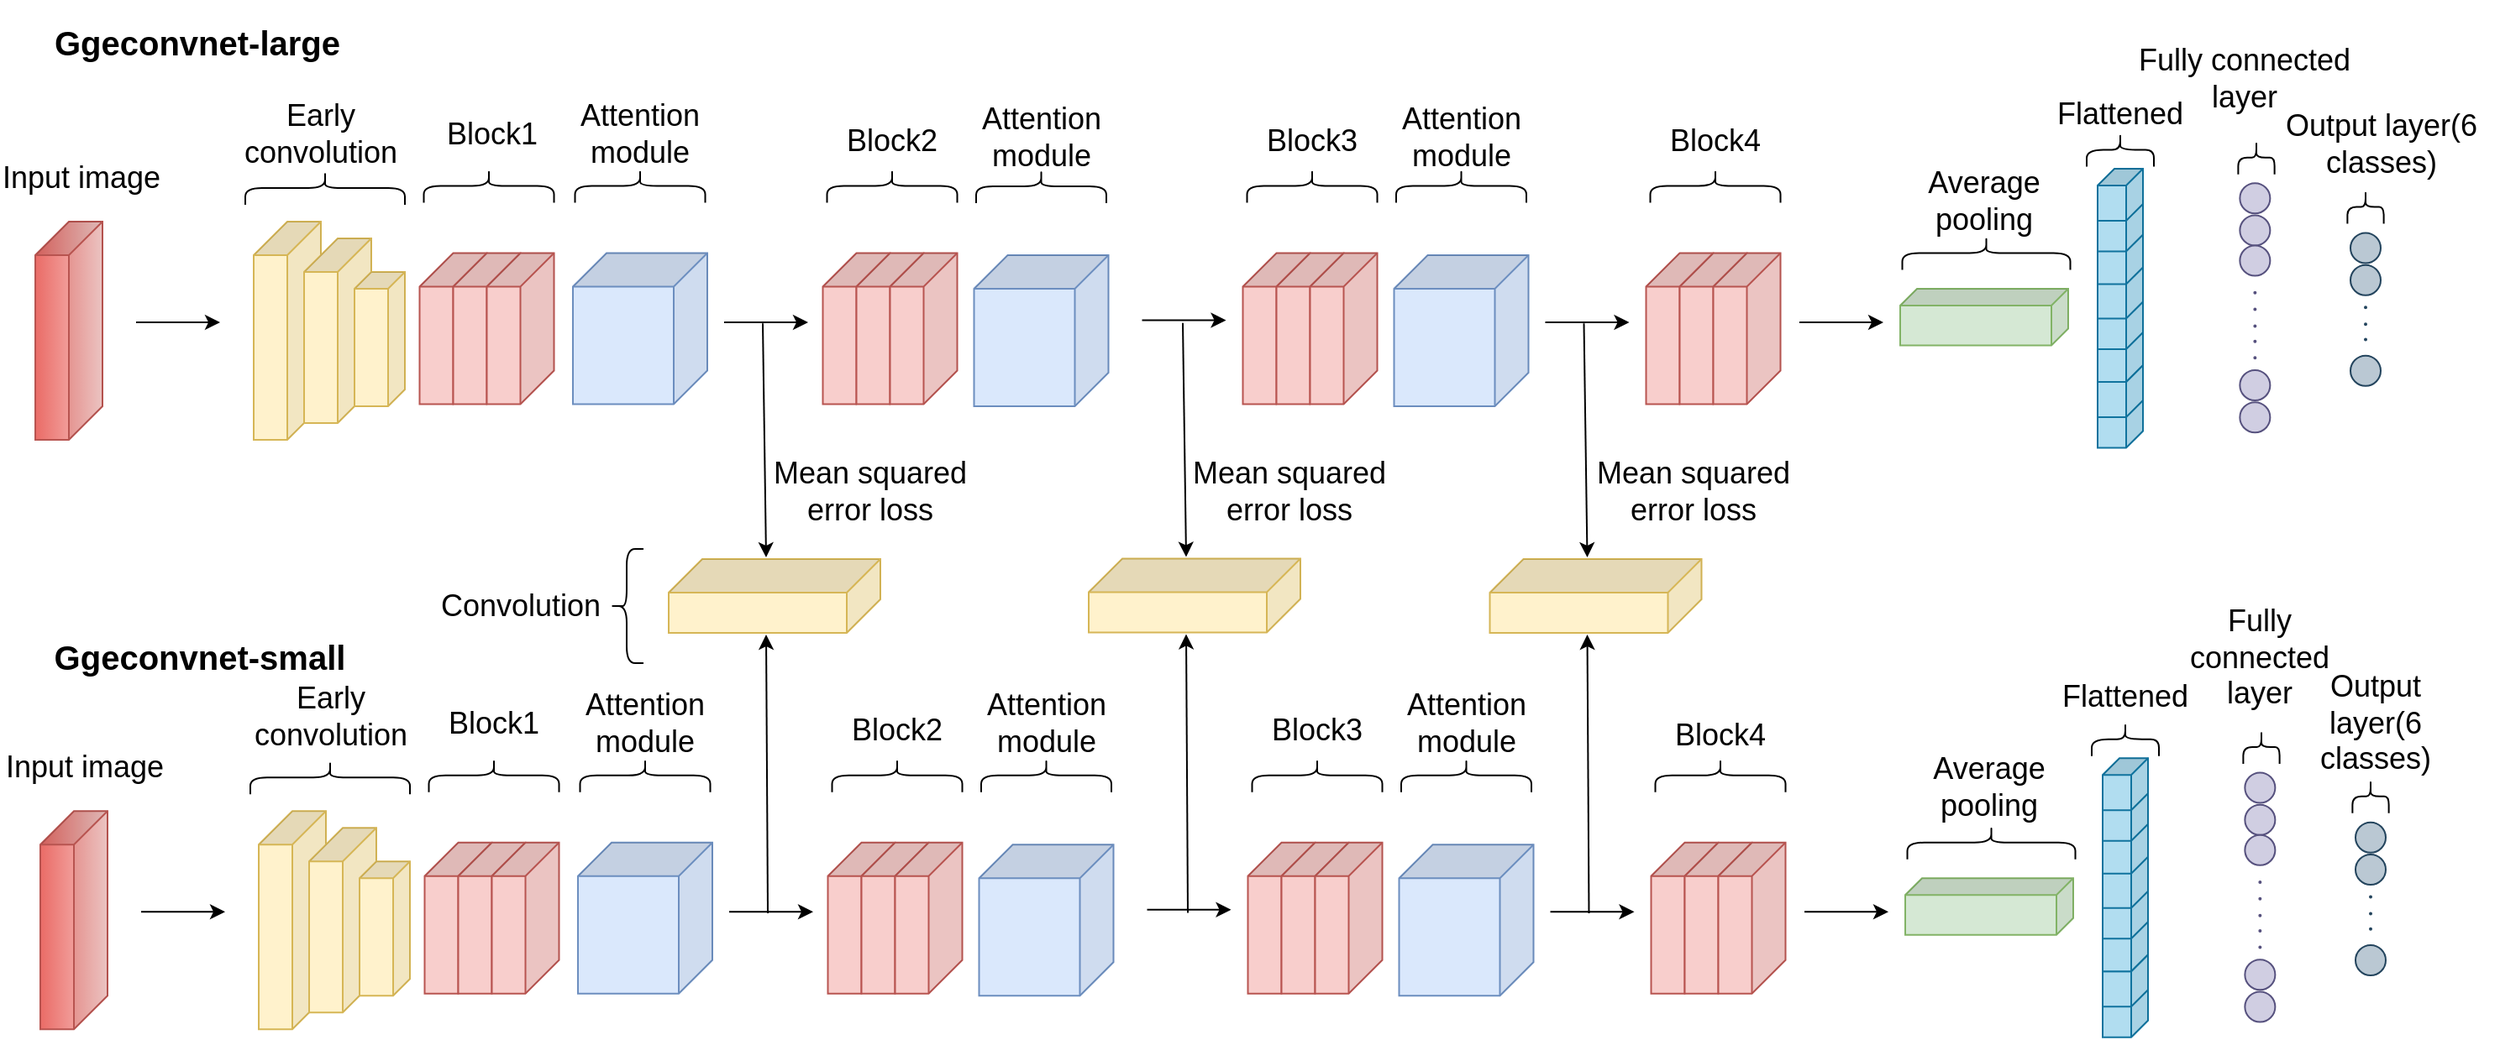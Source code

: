 <mxfile version="24.7.7">
  <diagram name="Page-1" id="6wNPviEtGtvyHpQTMu6z">
    <mxGraphModel dx="1963" dy="1153" grid="0" gridSize="10" guides="1" tooltips="1" connect="1" arrows="1" fold="1" page="1" pageScale="1" pageWidth="5000" pageHeight="5000" math="0" shadow="0">
      <root>
        <mxCell id="0" />
        <mxCell id="1" parent="0" />
        <mxCell id="qzAD7Rs5hsLMfUEjHufi-1" value="" style="shape=cube;whiteSpace=wrap;html=1;boundedLbl=1;backgroundOutline=1;darkOpacity=0.05;darkOpacity2=0.1;direction=south;fillColor=#f8cecc;strokeColor=#b85450;gradientColor=#ea6b66;fontSize=18;" parent="1" vertex="1">
          <mxGeometry x="160" y="410" width="40" height="130" as="geometry" />
        </mxCell>
        <mxCell id="qzAD7Rs5hsLMfUEjHufi-2" value="Input image" style="text;html=1;align=center;verticalAlign=middle;whiteSpace=wrap;rounded=0;fontSize=18;" parent="1" vertex="1">
          <mxGeometry x="139" y="368.5" width="97" height="30" as="geometry" />
        </mxCell>
        <mxCell id="qzAD7Rs5hsLMfUEjHufi-3" value="" style="endArrow=classic;html=1;rounded=0;fontSize=18;" parent="1" edge="1">
          <mxGeometry width="50" height="50" relative="1" as="geometry">
            <mxPoint x="220" y="470" as="sourcePoint" />
            <mxPoint x="270" y="470" as="targetPoint" />
          </mxGeometry>
        </mxCell>
        <mxCell id="qzAD7Rs5hsLMfUEjHufi-4" value="" style="shape=cube;whiteSpace=wrap;html=1;boundedLbl=1;backgroundOutline=1;darkOpacity=0.05;darkOpacity2=0.1;direction=south;size=20;fillColor=#fff2cc;strokeColor=#d6b656;fontSize=18;" parent="1" vertex="1">
          <mxGeometry x="290" y="410" width="40" height="130" as="geometry" />
        </mxCell>
        <mxCell id="qzAD7Rs5hsLMfUEjHufi-5" value="" style="shape=cube;whiteSpace=wrap;html=1;boundedLbl=1;backgroundOutline=1;darkOpacity=0.05;darkOpacity2=0.1;direction=south;fillColor=#fff2cc;strokeColor=#d6b656;fontSize=18;" parent="1" vertex="1">
          <mxGeometry x="320" y="420" width="40" height="110" as="geometry" />
        </mxCell>
        <mxCell id="qzAD7Rs5hsLMfUEjHufi-6" value="" style="shape=cube;whiteSpace=wrap;html=1;boundedLbl=1;backgroundOutline=1;darkOpacity=0.05;darkOpacity2=0.1;direction=south;size=10;fillColor=#fff2cc;strokeColor=#d6b656;fontSize=18;" parent="1" vertex="1">
          <mxGeometry x="350" y="440" width="30" height="80" as="geometry" />
        </mxCell>
        <mxCell id="qzAD7Rs5hsLMfUEjHufi-7" value="" style="shape=curlyBracket;whiteSpace=wrap;html=1;rounded=1;flipH=1;labelPosition=right;verticalLabelPosition=middle;align=left;verticalAlign=middle;rotation=-90;fontSize=18;" parent="1" vertex="1">
          <mxGeometry x="322.5" y="342.5" width="20" height="95" as="geometry" />
        </mxCell>
        <mxCell id="qzAD7Rs5hsLMfUEjHufi-8" value="Early convolution" style="text;html=1;align=center;verticalAlign=middle;whiteSpace=wrap;rounded=0;fontSize=18;" parent="1" vertex="1">
          <mxGeometry x="280" y="342.5" width="100" height="30" as="geometry" />
        </mxCell>
        <mxCell id="7HWSwMcLxFaWkFFoOp-o-2" value="" style="shape=cube;whiteSpace=wrap;html=1;boundedLbl=1;backgroundOutline=1;darkOpacity=0.05;darkOpacity2=0.1;direction=south;fillColor=#f8cecc;strokeColor=#b85450;fontSize=18;" vertex="1" parent="1">
          <mxGeometry x="388.75" y="428.75" width="40" height="90" as="geometry" />
        </mxCell>
        <mxCell id="7HWSwMcLxFaWkFFoOp-o-4" value="" style="shape=cube;whiteSpace=wrap;html=1;boundedLbl=1;backgroundOutline=1;darkOpacity=0.05;darkOpacity2=0.1;direction=south;fillColor=#f8cecc;strokeColor=#b85450;fontSize=18;" vertex="1" parent="1">
          <mxGeometry x="408.75" y="428.75" width="40" height="90" as="geometry" />
        </mxCell>
        <mxCell id="7HWSwMcLxFaWkFFoOp-o-5" value="" style="shape=cube;whiteSpace=wrap;html=1;boundedLbl=1;backgroundOutline=1;darkOpacity=0.05;darkOpacity2=0.1;direction=south;fillColor=#f8cecc;strokeColor=#b85450;fontSize=18;" vertex="1" parent="1">
          <mxGeometry x="428.75" y="428.75" width="40" height="90" as="geometry" />
        </mxCell>
        <mxCell id="7HWSwMcLxFaWkFFoOp-o-7" value="" style="shape=curlyBracket;whiteSpace=wrap;html=1;rounded=1;flipH=1;labelPosition=right;verticalLabelPosition=middle;align=left;verticalAlign=middle;rotation=-90;fontSize=18;" vertex="1" parent="1">
          <mxGeometry x="420" y="350" width="20" height="77.5" as="geometry" />
        </mxCell>
        <mxCell id="7HWSwMcLxFaWkFFoOp-o-8" value="Block1" style="text;html=1;align=center;verticalAlign=middle;whiteSpace=wrap;rounded=0;fontSize=18;" vertex="1" parent="1">
          <mxGeometry x="381.75" y="342.5" width="100" height="30" as="geometry" />
        </mxCell>
        <mxCell id="7HWSwMcLxFaWkFFoOp-o-9" value="" style="shape=cube;whiteSpace=wrap;html=1;boundedLbl=1;backgroundOutline=1;darkOpacity=0.05;darkOpacity2=0.1;direction=south;fillColor=#dae8fc;strokeColor=#6c8ebf;fontSize=18;" vertex="1" parent="1">
          <mxGeometry x="480" y="428.75" width="80" height="90" as="geometry" />
        </mxCell>
        <mxCell id="7HWSwMcLxFaWkFFoOp-o-10" value="" style="shape=curlyBracket;whiteSpace=wrap;html=1;rounded=1;flipH=1;labelPosition=right;verticalLabelPosition=middle;align=left;verticalAlign=middle;rotation=-90;fontSize=18;" vertex="1" parent="1">
          <mxGeometry x="510" y="350" width="20" height="77.5" as="geometry" />
        </mxCell>
        <mxCell id="7HWSwMcLxFaWkFFoOp-o-11" value="Attention module" style="text;html=1;align=center;verticalAlign=middle;whiteSpace=wrap;rounded=0;fontSize=18;" vertex="1" parent="1">
          <mxGeometry x="470" y="342.5" width="100" height="30" as="geometry" />
        </mxCell>
        <mxCell id="7HWSwMcLxFaWkFFoOp-o-12" value="" style="endArrow=classic;html=1;rounded=0;fontSize=18;" edge="1" parent="1">
          <mxGeometry width="50" height="50" relative="1" as="geometry">
            <mxPoint x="570" y="470" as="sourcePoint" />
            <mxPoint x="620" y="470" as="targetPoint" />
          </mxGeometry>
        </mxCell>
        <mxCell id="7HWSwMcLxFaWkFFoOp-o-13" value="" style="shape=cube;whiteSpace=wrap;html=1;boundedLbl=1;backgroundOutline=1;darkOpacity=0.05;darkOpacity2=0.1;direction=south;fillColor=#f8cecc;strokeColor=#b85450;fontSize=18;" vertex="1" parent="1">
          <mxGeometry x="628.75" y="428.75" width="40" height="90" as="geometry" />
        </mxCell>
        <mxCell id="7HWSwMcLxFaWkFFoOp-o-14" value="" style="shape=cube;whiteSpace=wrap;html=1;boundedLbl=1;backgroundOutline=1;darkOpacity=0.05;darkOpacity2=0.1;direction=south;fillColor=#f8cecc;strokeColor=#b85450;fontSize=18;" vertex="1" parent="1">
          <mxGeometry x="648.75" y="428.75" width="40" height="90" as="geometry" />
        </mxCell>
        <mxCell id="7HWSwMcLxFaWkFFoOp-o-15" value="" style="shape=cube;whiteSpace=wrap;html=1;boundedLbl=1;backgroundOutline=1;darkOpacity=0.05;darkOpacity2=0.1;direction=south;fillColor=#f8cecc;strokeColor=#b85450;fontSize=18;" vertex="1" parent="1">
          <mxGeometry x="668.75" y="428.75" width="40" height="90" as="geometry" />
        </mxCell>
        <mxCell id="7HWSwMcLxFaWkFFoOp-o-16" value="" style="shape=curlyBracket;whiteSpace=wrap;html=1;rounded=1;flipH=1;labelPosition=right;verticalLabelPosition=middle;align=left;verticalAlign=middle;rotation=-90;fontSize=18;" vertex="1" parent="1">
          <mxGeometry x="660" y="350" width="20" height="77.5" as="geometry" />
        </mxCell>
        <mxCell id="7HWSwMcLxFaWkFFoOp-o-17" value="Block2" style="text;html=1;align=center;verticalAlign=middle;whiteSpace=wrap;rounded=0;fontSize=18;" vertex="1" parent="1">
          <mxGeometry x="620" y="347.25" width="100" height="30" as="geometry" />
        </mxCell>
        <mxCell id="7HWSwMcLxFaWkFFoOp-o-18" value="" style="shape=cube;whiteSpace=wrap;html=1;boundedLbl=1;backgroundOutline=1;darkOpacity=0.05;darkOpacity2=0.1;direction=south;fillColor=#dae8fc;strokeColor=#6c8ebf;fontSize=18;" vertex="1" parent="1">
          <mxGeometry x="718.75" y="430" width="80" height="90" as="geometry" />
        </mxCell>
        <mxCell id="7HWSwMcLxFaWkFFoOp-o-19" value="" style="shape=curlyBracket;whiteSpace=wrap;html=1;rounded=1;flipH=1;labelPosition=right;verticalLabelPosition=middle;align=left;verticalAlign=middle;rotation=-90;fontSize=18;" vertex="1" parent="1">
          <mxGeometry x="748.75" y="350.25" width="20" height="77.5" as="geometry" />
        </mxCell>
        <mxCell id="7HWSwMcLxFaWkFFoOp-o-20" value="Attention module" style="text;html=1;align=center;verticalAlign=middle;whiteSpace=wrap;rounded=0;fontSize=18;" vertex="1" parent="1">
          <mxGeometry x="708.75" y="345" width="100" height="30" as="geometry" />
        </mxCell>
        <mxCell id="7HWSwMcLxFaWkFFoOp-o-21" value="" style="endArrow=classic;html=1;rounded=0;fontSize=18;" edge="1" parent="1">
          <mxGeometry width="50" height="50" relative="1" as="geometry">
            <mxPoint x="818.75" y="468.75" as="sourcePoint" />
            <mxPoint x="868.75" y="468.75" as="targetPoint" />
          </mxGeometry>
        </mxCell>
        <mxCell id="7HWSwMcLxFaWkFFoOp-o-22" value="" style="shape=cube;whiteSpace=wrap;html=1;boundedLbl=1;backgroundOutline=1;darkOpacity=0.05;darkOpacity2=0.1;direction=south;fillColor=#f8cecc;strokeColor=#b85450;fontSize=18;" vertex="1" parent="1">
          <mxGeometry x="878.75" y="428.75" width="40" height="90" as="geometry" />
        </mxCell>
        <mxCell id="7HWSwMcLxFaWkFFoOp-o-23" value="" style="shape=cube;whiteSpace=wrap;html=1;boundedLbl=1;backgroundOutline=1;darkOpacity=0.05;darkOpacity2=0.1;direction=south;fillColor=#f8cecc;strokeColor=#b85450;fontSize=18;" vertex="1" parent="1">
          <mxGeometry x="898.75" y="428.75" width="40" height="90" as="geometry" />
        </mxCell>
        <mxCell id="7HWSwMcLxFaWkFFoOp-o-24" value="" style="shape=cube;whiteSpace=wrap;html=1;boundedLbl=1;backgroundOutline=1;darkOpacity=0.05;darkOpacity2=0.1;direction=south;fillColor=#f8cecc;strokeColor=#b85450;fontSize=18;" vertex="1" parent="1">
          <mxGeometry x="918.75" y="428.75" width="40" height="90" as="geometry" />
        </mxCell>
        <mxCell id="7HWSwMcLxFaWkFFoOp-o-25" value="" style="shape=curlyBracket;whiteSpace=wrap;html=1;rounded=1;flipH=1;labelPosition=right;verticalLabelPosition=middle;align=left;verticalAlign=middle;rotation=-90;fontSize=18;" vertex="1" parent="1">
          <mxGeometry x="910" y="350" width="20" height="77.5" as="geometry" />
        </mxCell>
        <mxCell id="7HWSwMcLxFaWkFFoOp-o-26" value="Block3" style="text;html=1;align=center;verticalAlign=middle;whiteSpace=wrap;rounded=0;fontSize=18;" vertex="1" parent="1">
          <mxGeometry x="870" y="347.25" width="100" height="30" as="geometry" />
        </mxCell>
        <mxCell id="7HWSwMcLxFaWkFFoOp-o-27" value="" style="shape=cube;whiteSpace=wrap;html=1;boundedLbl=1;backgroundOutline=1;darkOpacity=0.05;darkOpacity2=0.1;direction=south;fillColor=#dae8fc;strokeColor=#6c8ebf;fontSize=18;" vertex="1" parent="1">
          <mxGeometry x="968.75" y="430" width="80" height="90" as="geometry" />
        </mxCell>
        <mxCell id="7HWSwMcLxFaWkFFoOp-o-28" value="" style="shape=curlyBracket;whiteSpace=wrap;html=1;rounded=1;flipH=1;labelPosition=right;verticalLabelPosition=middle;align=left;verticalAlign=middle;rotation=-90;fontSize=18;" vertex="1" parent="1">
          <mxGeometry x="998.75" y="350" width="20" height="77.5" as="geometry" />
        </mxCell>
        <mxCell id="7HWSwMcLxFaWkFFoOp-o-29" value="Attention module" style="text;html=1;align=center;verticalAlign=middle;whiteSpace=wrap;rounded=0;fontSize=18;" vertex="1" parent="1">
          <mxGeometry x="958.75" y="345" width="100" height="30" as="geometry" />
        </mxCell>
        <mxCell id="7HWSwMcLxFaWkFFoOp-o-30" value="" style="endArrow=classic;html=1;rounded=0;fontSize=18;" edge="1" parent="1">
          <mxGeometry width="50" height="50" relative="1" as="geometry">
            <mxPoint x="1058.75" y="470" as="sourcePoint" />
            <mxPoint x="1108.75" y="470" as="targetPoint" />
          </mxGeometry>
        </mxCell>
        <mxCell id="7HWSwMcLxFaWkFFoOp-o-31" value="" style="shape=cube;whiteSpace=wrap;html=1;boundedLbl=1;backgroundOutline=1;darkOpacity=0.05;darkOpacity2=0.1;direction=south;fillColor=#f8cecc;strokeColor=#b85450;fontSize=18;" vertex="1" parent="1">
          <mxGeometry x="1118.75" y="428.75" width="40" height="90" as="geometry" />
        </mxCell>
        <mxCell id="7HWSwMcLxFaWkFFoOp-o-32" value="" style="shape=cube;whiteSpace=wrap;html=1;boundedLbl=1;backgroundOutline=1;darkOpacity=0.05;darkOpacity2=0.1;direction=south;fillColor=#f8cecc;strokeColor=#b85450;fontSize=18;" vertex="1" parent="1">
          <mxGeometry x="1138.75" y="428.75" width="40" height="90" as="geometry" />
        </mxCell>
        <mxCell id="7HWSwMcLxFaWkFFoOp-o-33" value="" style="shape=cube;whiteSpace=wrap;html=1;boundedLbl=1;backgroundOutline=1;darkOpacity=0.05;darkOpacity2=0.1;direction=south;fillColor=#f8cecc;strokeColor=#b85450;fontSize=18;" vertex="1" parent="1">
          <mxGeometry x="1158.75" y="428.75" width="40" height="90" as="geometry" />
        </mxCell>
        <mxCell id="7HWSwMcLxFaWkFFoOp-o-34" value="" style="shape=curlyBracket;whiteSpace=wrap;html=1;rounded=1;flipH=1;labelPosition=right;verticalLabelPosition=middle;align=left;verticalAlign=middle;rotation=-90;fontSize=18;" vertex="1" parent="1">
          <mxGeometry x="1150" y="350" width="20" height="77.5" as="geometry" />
        </mxCell>
        <mxCell id="7HWSwMcLxFaWkFFoOp-o-35" value="Block4" style="text;html=1;align=center;verticalAlign=middle;whiteSpace=wrap;rounded=0;fontSize=18;" vertex="1" parent="1">
          <mxGeometry x="1110" y="347.25" width="100" height="30" as="geometry" />
        </mxCell>
        <mxCell id="7HWSwMcLxFaWkFFoOp-o-36" value="" style="shape=cube;whiteSpace=wrap;html=1;boundedLbl=1;backgroundOutline=1;darkOpacity=0.05;darkOpacity2=0.1;size=10;direction=south;fillColor=#d5e8d4;strokeColor=#82b366;fontSize=18;" vertex="1" parent="1">
          <mxGeometry x="1270" y="450" width="100" height="33.75" as="geometry" />
        </mxCell>
        <mxCell id="7HWSwMcLxFaWkFFoOp-o-37" value="" style="endArrow=classic;html=1;rounded=0;fontSize=18;" edge="1" parent="1">
          <mxGeometry width="50" height="50" relative="1" as="geometry">
            <mxPoint x="1210" y="470" as="sourcePoint" />
            <mxPoint x="1260" y="470" as="targetPoint" />
          </mxGeometry>
        </mxCell>
        <mxCell id="7HWSwMcLxFaWkFFoOp-o-38" value="" style="shape=curlyBracket;whiteSpace=wrap;html=1;rounded=1;flipH=1;labelPosition=right;verticalLabelPosition=middle;align=left;verticalAlign=middle;rotation=-90;fontSize=18;" vertex="1" parent="1">
          <mxGeometry x="1311.25" y="378.75" width="20" height="100" as="geometry" />
        </mxCell>
        <mxCell id="7HWSwMcLxFaWkFFoOp-o-39" value="Average pooling" style="text;html=1;align=center;verticalAlign=middle;whiteSpace=wrap;rounded=0;fontSize=18;" vertex="1" parent="1">
          <mxGeometry x="1270" y="382.68" width="100" height="30" as="geometry" />
        </mxCell>
        <mxCell id="7HWSwMcLxFaWkFFoOp-o-57" value="" style="shape=cube;whiteSpace=wrap;html=1;boundedLbl=1;backgroundOutline=1;darkOpacity=0.05;darkOpacity2=0.1;size=10;direction=south;fillColor=#b1ddf0;strokeColor=#10739e;fontSize=18;" vertex="1" parent="1">
          <mxGeometry x="1387.5" y="515.5" width="27" height="29.25" as="geometry" />
        </mxCell>
        <mxCell id="7HWSwMcLxFaWkFFoOp-o-58" value="" style="shape=cube;whiteSpace=wrap;html=1;boundedLbl=1;backgroundOutline=1;darkOpacity=0.05;darkOpacity2=0.1;size=10;direction=south;fillColor=#b1ddf0;strokeColor=#10739e;fontSize=18;" vertex="1" parent="1">
          <mxGeometry x="1387.5" y="495.5" width="27" height="31" as="geometry" />
        </mxCell>
        <mxCell id="7HWSwMcLxFaWkFFoOp-o-59" value="" style="shape=cube;whiteSpace=wrap;html=1;boundedLbl=1;backgroundOutline=1;darkOpacity=0.05;darkOpacity2=0.1;size=10;direction=south;fillColor=#b1ddf0;strokeColor=#10739e;fontSize=18;" vertex="1" parent="1">
          <mxGeometry x="1387.5" y="474.5" width="27" height="31" as="geometry" />
        </mxCell>
        <mxCell id="7HWSwMcLxFaWkFFoOp-o-60" value="" style="shape=cube;whiteSpace=wrap;html=1;boundedLbl=1;backgroundOutline=1;darkOpacity=0.05;darkOpacity2=0.1;size=10;direction=south;fillColor=#b1ddf0;strokeColor=#10739e;fontSize=18;" vertex="1" parent="1">
          <mxGeometry x="1387.5" y="456.75" width="27" height="29.25" as="geometry" />
        </mxCell>
        <mxCell id="7HWSwMcLxFaWkFFoOp-o-61" value="" style="shape=cube;whiteSpace=wrap;html=1;boundedLbl=1;backgroundOutline=1;darkOpacity=0.05;darkOpacity2=0.1;size=10;direction=south;fillColor=#b1ddf0;strokeColor=#10739e;fontSize=18;" vertex="1" parent="1">
          <mxGeometry x="1387.5" y="436.75" width="27" height="31" as="geometry" />
        </mxCell>
        <mxCell id="7HWSwMcLxFaWkFFoOp-o-62" value="" style="shape=cube;whiteSpace=wrap;html=1;boundedLbl=1;backgroundOutline=1;darkOpacity=0.05;darkOpacity2=0.1;size=10;direction=south;fillColor=#b1ddf0;strokeColor=#10739e;fontSize=18;" vertex="1" parent="1">
          <mxGeometry x="1387.5" y="416.25" width="27" height="31" as="geometry" />
        </mxCell>
        <mxCell id="7HWSwMcLxFaWkFFoOp-o-63" value="" style="shape=cube;whiteSpace=wrap;html=1;boundedLbl=1;backgroundOutline=1;darkOpacity=0.05;darkOpacity2=0.1;size=10;direction=south;fillColor=#b1ddf0;strokeColor=#10739e;fontSize=18;" vertex="1" parent="1">
          <mxGeometry x="1387.5" y="398.5" width="27" height="29.25" as="geometry" />
        </mxCell>
        <mxCell id="7HWSwMcLxFaWkFFoOp-o-64" value="" style="shape=cube;whiteSpace=wrap;html=1;boundedLbl=1;backgroundOutline=1;darkOpacity=0.05;darkOpacity2=0.1;size=10;direction=south;fillColor=#b1ddf0;strokeColor=#10739e;fontSize=18;" vertex="1" parent="1">
          <mxGeometry x="1387.5" y="378.5" width="27" height="31" as="geometry" />
        </mxCell>
        <mxCell id="7HWSwMcLxFaWkFFoOp-o-65" value="" style="shape=curlyBracket;whiteSpace=wrap;html=1;rounded=1;flipH=1;labelPosition=right;verticalLabelPosition=middle;align=left;verticalAlign=middle;rotation=-90;fontSize=18;" vertex="1" parent="1">
          <mxGeometry x="1391" y="347.25" width="20" height="40" as="geometry" />
        </mxCell>
        <mxCell id="7HWSwMcLxFaWkFFoOp-o-66" value="Flattened" style="text;html=1;align=center;verticalAlign=middle;whiteSpace=wrap;rounded=0;fontSize=18;" vertex="1" parent="1">
          <mxGeometry x="1351" y="331" width="100" height="30" as="geometry" />
        </mxCell>
        <mxCell id="7HWSwMcLxFaWkFFoOp-o-67" value="" style="ellipse;whiteSpace=wrap;html=1;aspect=fixed;fillColor=#d0cee2;strokeColor=#56517e;fontSize=18;" vertex="1" parent="1">
          <mxGeometry x="1472.18" y="387.12" width="18" height="18" as="geometry" />
        </mxCell>
        <mxCell id="7HWSwMcLxFaWkFFoOp-o-68" value="" style="ellipse;whiteSpace=wrap;html=1;aspect=fixed;fillColor=#d0cee2;strokeColor=#56517e;fontSize=18;" vertex="1" parent="1">
          <mxGeometry x="1472.18" y="406.25" width="18" height="18" as="geometry" />
        </mxCell>
        <mxCell id="7HWSwMcLxFaWkFFoOp-o-69" value="" style="ellipse;whiteSpace=wrap;html=1;aspect=fixed;fillColor=#d0cee2;strokeColor=#56517e;fontSize=18;" vertex="1" parent="1">
          <mxGeometry x="1472.18" y="424.25" width="18" height="18" as="geometry" />
        </mxCell>
        <mxCell id="7HWSwMcLxFaWkFFoOp-o-73" value="" style="ellipse;whiteSpace=wrap;html=1;aspect=fixed;fillColor=#d0cee2;strokeColor=#56517e;fontSize=18;" vertex="1" parent="1">
          <mxGeometry x="1472.18" y="498.51" width="18" height="18" as="geometry" />
        </mxCell>
        <mxCell id="7HWSwMcLxFaWkFFoOp-o-74" value="" style="ellipse;whiteSpace=wrap;html=1;aspect=fixed;fillColor=#d0cee2;strokeColor=#56517e;fontSize=18;" vertex="1" parent="1">
          <mxGeometry x="1472.18" y="517.64" width="18" height="18" as="geometry" />
        </mxCell>
        <mxCell id="7HWSwMcLxFaWkFFoOp-o-75" value="" style="ellipse;whiteSpace=wrap;html=1;aspect=fixed;fillColor=#bac8d3;strokeColor=#23445d;fontSize=18;" vertex="1" parent="1">
          <mxGeometry x="1538" y="416.73" width="18" height="18" as="geometry" />
        </mxCell>
        <mxCell id="7HWSwMcLxFaWkFFoOp-o-76" value="" style="ellipse;whiteSpace=wrap;html=1;aspect=fixed;fillColor=#bac8d3;strokeColor=#23445d;fontSize=18;" vertex="1" parent="1">
          <mxGeometry x="1538" y="435.86" width="18" height="18" as="geometry" />
        </mxCell>
        <mxCell id="7HWSwMcLxFaWkFFoOp-o-77" value="" style="ellipse;whiteSpace=wrap;html=1;aspect=fixed;fillColor=#bac8d3;strokeColor=#23445d;fontSize=18;" vertex="1" parent="1">
          <mxGeometry x="1546.5" y="460.62" width="1" height="1" as="geometry" />
        </mxCell>
        <mxCell id="7HWSwMcLxFaWkFFoOp-o-79" value="" style="ellipse;whiteSpace=wrap;html=1;aspect=fixed;fillColor=#bac8d3;strokeColor=#23445d;fontSize=18;" vertex="1" parent="1">
          <mxGeometry x="1546.5" y="470.61" width="1" height="1" as="geometry" />
        </mxCell>
        <mxCell id="7HWSwMcLxFaWkFFoOp-o-80" value="" style="ellipse;whiteSpace=wrap;html=1;aspect=fixed;fillColor=#bac8d3;strokeColor=#23445d;fontSize=18;" vertex="1" parent="1">
          <mxGeometry x="1546.5" y="479.75" width="1" height="1" as="geometry" />
        </mxCell>
        <mxCell id="7HWSwMcLxFaWkFFoOp-o-83" value="" style="ellipse;whiteSpace=wrap;html=1;aspect=fixed;fillColor=#bac8d3;strokeColor=#23445d;fontSize=18;" vertex="1" parent="1">
          <mxGeometry x="1538" y="489.86" width="18" height="18" as="geometry" />
        </mxCell>
        <mxCell id="7HWSwMcLxFaWkFFoOp-o-84" value="" style="ellipse;whiteSpace=wrap;html=1;aspect=fixed;fillColor=#d0cee2;strokeColor=#56517e;fontSize=18;" vertex="1" parent="1">
          <mxGeometry x="1480.68" y="461.8" width="1" height="1" as="geometry" />
        </mxCell>
        <mxCell id="7HWSwMcLxFaWkFFoOp-o-85" value="" style="ellipse;whiteSpace=wrap;html=1;aspect=fixed;fillColor=#d0cee2;strokeColor=#56517e;fontSize=18;" vertex="1" parent="1">
          <mxGeometry x="1480.68" y="471.79" width="1" height="1" as="geometry" />
        </mxCell>
        <mxCell id="7HWSwMcLxFaWkFFoOp-o-86" value="" style="ellipse;whiteSpace=wrap;html=1;aspect=fixed;fillColor=#d0cee2;strokeColor=#56517e;fontSize=18;" vertex="1" parent="1">
          <mxGeometry x="1480.68" y="480.93" width="1" height="1" as="geometry" />
        </mxCell>
        <mxCell id="7HWSwMcLxFaWkFFoOp-o-87" value="" style="ellipse;whiteSpace=wrap;html=1;aspect=fixed;fillColor=#d0cee2;strokeColor=#56517e;fontSize=18;" vertex="1" parent="1">
          <mxGeometry x="1480.68" y="451.87" width="1" height="1" as="geometry" />
        </mxCell>
        <mxCell id="7HWSwMcLxFaWkFFoOp-o-88" value="" style="ellipse;whiteSpace=wrap;html=1;aspect=fixed;fillColor=#d0cee2;strokeColor=#56517e;fontSize=18;" vertex="1" parent="1">
          <mxGeometry x="1480.68" y="490.62" width="1" height="1" as="geometry" />
        </mxCell>
        <mxCell id="7HWSwMcLxFaWkFFoOp-o-89" value="" style="shape=curlyBracket;whiteSpace=wrap;html=1;rounded=1;flipH=1;labelPosition=right;verticalLabelPosition=middle;align=left;verticalAlign=middle;rotation=-90;fontSize=18;" vertex="1" parent="1">
          <mxGeometry x="1472" y="361.06" width="20" height="21.62" as="geometry" />
        </mxCell>
        <mxCell id="7HWSwMcLxFaWkFFoOp-o-90" value="Fully connected layer" style="text;html=1;align=center;verticalAlign=middle;whiteSpace=wrap;rounded=0;fontSize=18;" vertex="1" parent="1">
          <mxGeometry x="1394" y="310" width="161.82" height="30" as="geometry" />
        </mxCell>
        <mxCell id="7HWSwMcLxFaWkFFoOp-o-91" value="" style="shape=curlyBracket;whiteSpace=wrap;html=1;rounded=1;flipH=1;labelPosition=right;verticalLabelPosition=middle;align=left;verticalAlign=middle;rotation=-90;fontSize=18;" vertex="1" parent="1">
          <mxGeometry x="1537" y="390.44" width="20" height="21.62" as="geometry" />
        </mxCell>
        <mxCell id="7HWSwMcLxFaWkFFoOp-o-92" value="Output layer(6 classes)" style="text;html=1;align=center;verticalAlign=middle;whiteSpace=wrap;rounded=0;fontSize=18;" vertex="1" parent="1">
          <mxGeometry x="1487" y="348.5" width="139" height="30" as="geometry" />
        </mxCell>
        <mxCell id="7HWSwMcLxFaWkFFoOp-o-93" value="" style="shape=cube;whiteSpace=wrap;html=1;boundedLbl=1;backgroundOutline=1;darkOpacity=0.05;darkOpacity2=0.1;direction=south;fillColor=#f8cecc;strokeColor=#b85450;gradientColor=#ea6b66;fontSize=18;" vertex="1" parent="1">
          <mxGeometry x="163" y="761.13" width="40" height="130" as="geometry" />
        </mxCell>
        <mxCell id="7HWSwMcLxFaWkFFoOp-o-94" value="Input image" style="text;html=1;align=center;verticalAlign=middle;whiteSpace=wrap;rounded=0;fontSize=18;" vertex="1" parent="1">
          <mxGeometry x="139" y="719.63" width="101" height="30" as="geometry" />
        </mxCell>
        <mxCell id="7HWSwMcLxFaWkFFoOp-o-95" value="" style="endArrow=classic;html=1;rounded=0;fontSize=18;" edge="1" parent="1">
          <mxGeometry width="50" height="50" relative="1" as="geometry">
            <mxPoint x="223" y="821.13" as="sourcePoint" />
            <mxPoint x="273" y="821.13" as="targetPoint" />
          </mxGeometry>
        </mxCell>
        <mxCell id="7HWSwMcLxFaWkFFoOp-o-96" value="" style="shape=cube;whiteSpace=wrap;html=1;boundedLbl=1;backgroundOutline=1;darkOpacity=0.05;darkOpacity2=0.1;direction=south;size=20;fillColor=#fff2cc;strokeColor=#d6b656;fontSize=18;" vertex="1" parent="1">
          <mxGeometry x="293" y="761.13" width="40" height="130" as="geometry" />
        </mxCell>
        <mxCell id="7HWSwMcLxFaWkFFoOp-o-97" value="" style="shape=cube;whiteSpace=wrap;html=1;boundedLbl=1;backgroundOutline=1;darkOpacity=0.05;darkOpacity2=0.1;direction=south;fillColor=#fff2cc;strokeColor=#d6b656;fontSize=18;" vertex="1" parent="1">
          <mxGeometry x="323" y="771.13" width="40" height="110" as="geometry" />
        </mxCell>
        <mxCell id="7HWSwMcLxFaWkFFoOp-o-98" value="" style="shape=cube;whiteSpace=wrap;html=1;boundedLbl=1;backgroundOutline=1;darkOpacity=0.05;darkOpacity2=0.1;direction=south;size=10;fillColor=#fff2cc;strokeColor=#d6b656;fontSize=18;" vertex="1" parent="1">
          <mxGeometry x="353" y="791.13" width="30" height="80" as="geometry" />
        </mxCell>
        <mxCell id="7HWSwMcLxFaWkFFoOp-o-99" value="" style="shape=curlyBracket;whiteSpace=wrap;html=1;rounded=1;flipH=1;labelPosition=right;verticalLabelPosition=middle;align=left;verticalAlign=middle;rotation=-90;fontSize=18;" vertex="1" parent="1">
          <mxGeometry x="325.5" y="693.63" width="20" height="95" as="geometry" />
        </mxCell>
        <mxCell id="7HWSwMcLxFaWkFFoOp-o-100" value="Early convolution" style="text;html=1;align=center;verticalAlign=middle;whiteSpace=wrap;rounded=0;fontSize=18;" vertex="1" parent="1">
          <mxGeometry x="285.5" y="689.63" width="100" height="30" as="geometry" />
        </mxCell>
        <mxCell id="7HWSwMcLxFaWkFFoOp-o-101" value="" style="shape=cube;whiteSpace=wrap;html=1;boundedLbl=1;backgroundOutline=1;darkOpacity=0.05;darkOpacity2=0.1;direction=south;fillColor=#f8cecc;strokeColor=#b85450;fontSize=18;" vertex="1" parent="1">
          <mxGeometry x="391.75" y="779.88" width="40" height="90" as="geometry" />
        </mxCell>
        <mxCell id="7HWSwMcLxFaWkFFoOp-o-102" value="" style="shape=cube;whiteSpace=wrap;html=1;boundedLbl=1;backgroundOutline=1;darkOpacity=0.05;darkOpacity2=0.1;direction=south;fillColor=#f8cecc;strokeColor=#b85450;fontSize=18;" vertex="1" parent="1">
          <mxGeometry x="411.75" y="779.88" width="40" height="90" as="geometry" />
        </mxCell>
        <mxCell id="7HWSwMcLxFaWkFFoOp-o-103" value="" style="shape=cube;whiteSpace=wrap;html=1;boundedLbl=1;backgroundOutline=1;darkOpacity=0.05;darkOpacity2=0.1;direction=south;fillColor=#f8cecc;strokeColor=#b85450;fontSize=18;" vertex="1" parent="1">
          <mxGeometry x="431.75" y="779.88" width="40" height="90" as="geometry" />
        </mxCell>
        <mxCell id="7HWSwMcLxFaWkFFoOp-o-104" value="" style="shape=curlyBracket;whiteSpace=wrap;html=1;rounded=1;flipH=1;labelPosition=right;verticalLabelPosition=middle;align=left;verticalAlign=middle;rotation=-90;fontSize=18;" vertex="1" parent="1">
          <mxGeometry x="423" y="701.13" width="20" height="77.5" as="geometry" />
        </mxCell>
        <mxCell id="7HWSwMcLxFaWkFFoOp-o-105" value="Block1" style="text;html=1;align=center;verticalAlign=middle;whiteSpace=wrap;rounded=0;fontSize=18;" vertex="1" parent="1">
          <mxGeometry x="383" y="693.63" width="100" height="30" as="geometry" />
        </mxCell>
        <mxCell id="7HWSwMcLxFaWkFFoOp-o-106" value="" style="shape=cube;whiteSpace=wrap;html=1;boundedLbl=1;backgroundOutline=1;darkOpacity=0.05;darkOpacity2=0.1;direction=south;fillColor=#dae8fc;strokeColor=#6c8ebf;fontSize=18;" vertex="1" parent="1">
          <mxGeometry x="483" y="779.88" width="80" height="90" as="geometry" />
        </mxCell>
        <mxCell id="7HWSwMcLxFaWkFFoOp-o-107" value="" style="shape=curlyBracket;whiteSpace=wrap;html=1;rounded=1;flipH=1;labelPosition=right;verticalLabelPosition=middle;align=left;verticalAlign=middle;rotation=-90;fontSize=18;" vertex="1" parent="1">
          <mxGeometry x="513" y="701.13" width="20" height="77.5" as="geometry" />
        </mxCell>
        <mxCell id="7HWSwMcLxFaWkFFoOp-o-108" value="Attention module" style="text;html=1;align=center;verticalAlign=middle;whiteSpace=wrap;rounded=0;fontSize=18;" vertex="1" parent="1">
          <mxGeometry x="473" y="693.63" width="100" height="30" as="geometry" />
        </mxCell>
        <mxCell id="7HWSwMcLxFaWkFFoOp-o-109" value="" style="endArrow=classic;html=1;rounded=0;fontSize=18;" edge="1" parent="1">
          <mxGeometry width="50" height="50" relative="1" as="geometry">
            <mxPoint x="573" y="821.13" as="sourcePoint" />
            <mxPoint x="623" y="821.13" as="targetPoint" />
          </mxGeometry>
        </mxCell>
        <mxCell id="7HWSwMcLxFaWkFFoOp-o-110" value="" style="shape=cube;whiteSpace=wrap;html=1;boundedLbl=1;backgroundOutline=1;darkOpacity=0.05;darkOpacity2=0.1;direction=south;fillColor=#f8cecc;strokeColor=#b85450;fontSize=18;" vertex="1" parent="1">
          <mxGeometry x="631.75" y="779.88" width="40" height="90" as="geometry" />
        </mxCell>
        <mxCell id="7HWSwMcLxFaWkFFoOp-o-111" value="" style="shape=cube;whiteSpace=wrap;html=1;boundedLbl=1;backgroundOutline=1;darkOpacity=0.05;darkOpacity2=0.1;direction=south;fillColor=#f8cecc;strokeColor=#b85450;fontSize=18;" vertex="1" parent="1">
          <mxGeometry x="651.75" y="779.88" width="40" height="90" as="geometry" />
        </mxCell>
        <mxCell id="7HWSwMcLxFaWkFFoOp-o-112" value="" style="shape=cube;whiteSpace=wrap;html=1;boundedLbl=1;backgroundOutline=1;darkOpacity=0.05;darkOpacity2=0.1;direction=south;fillColor=#f8cecc;strokeColor=#b85450;fontSize=18;" vertex="1" parent="1">
          <mxGeometry x="671.75" y="779.88" width="40" height="90" as="geometry" />
        </mxCell>
        <mxCell id="7HWSwMcLxFaWkFFoOp-o-113" value="" style="shape=curlyBracket;whiteSpace=wrap;html=1;rounded=1;flipH=1;labelPosition=right;verticalLabelPosition=middle;align=left;verticalAlign=middle;rotation=-90;fontSize=18;" vertex="1" parent="1">
          <mxGeometry x="663" y="701.13" width="20" height="77.5" as="geometry" />
        </mxCell>
        <mxCell id="7HWSwMcLxFaWkFFoOp-o-114" value="Block2" style="text;html=1;align=center;verticalAlign=middle;whiteSpace=wrap;rounded=0;fontSize=18;" vertex="1" parent="1">
          <mxGeometry x="623" y="698.38" width="100" height="30" as="geometry" />
        </mxCell>
        <mxCell id="7HWSwMcLxFaWkFFoOp-o-115" value="" style="shape=cube;whiteSpace=wrap;html=1;boundedLbl=1;backgroundOutline=1;darkOpacity=0.05;darkOpacity2=0.1;direction=south;fillColor=#dae8fc;strokeColor=#6c8ebf;fontSize=18;" vertex="1" parent="1">
          <mxGeometry x="721.75" y="781.13" width="80" height="90" as="geometry" />
        </mxCell>
        <mxCell id="7HWSwMcLxFaWkFFoOp-o-116" value="" style="shape=curlyBracket;whiteSpace=wrap;html=1;rounded=1;flipH=1;labelPosition=right;verticalLabelPosition=middle;align=left;verticalAlign=middle;rotation=-90;fontSize=18;" vertex="1" parent="1">
          <mxGeometry x="751.75" y="701.13" width="20" height="77.5" as="geometry" />
        </mxCell>
        <mxCell id="7HWSwMcLxFaWkFFoOp-o-117" value="Attention module" style="text;html=1;align=center;verticalAlign=middle;whiteSpace=wrap;rounded=0;fontSize=18;" vertex="1" parent="1">
          <mxGeometry x="711.75" y="693.63" width="100" height="30" as="geometry" />
        </mxCell>
        <mxCell id="7HWSwMcLxFaWkFFoOp-o-118" value="" style="endArrow=classic;html=1;rounded=0;fontSize=18;" edge="1" parent="1">
          <mxGeometry width="50" height="50" relative="1" as="geometry">
            <mxPoint x="821.75" y="819.88" as="sourcePoint" />
            <mxPoint x="871.75" y="819.88" as="targetPoint" />
          </mxGeometry>
        </mxCell>
        <mxCell id="7HWSwMcLxFaWkFFoOp-o-119" value="" style="shape=cube;whiteSpace=wrap;html=1;boundedLbl=1;backgroundOutline=1;darkOpacity=0.05;darkOpacity2=0.1;direction=south;fillColor=#f8cecc;strokeColor=#b85450;fontSize=18;" vertex="1" parent="1">
          <mxGeometry x="881.75" y="779.88" width="40" height="90" as="geometry" />
        </mxCell>
        <mxCell id="7HWSwMcLxFaWkFFoOp-o-120" value="" style="shape=cube;whiteSpace=wrap;html=1;boundedLbl=1;backgroundOutline=1;darkOpacity=0.05;darkOpacity2=0.1;direction=south;fillColor=#f8cecc;strokeColor=#b85450;fontSize=18;" vertex="1" parent="1">
          <mxGeometry x="901.75" y="779.88" width="40" height="90" as="geometry" />
        </mxCell>
        <mxCell id="7HWSwMcLxFaWkFFoOp-o-121" value="" style="shape=cube;whiteSpace=wrap;html=1;boundedLbl=1;backgroundOutline=1;darkOpacity=0.05;darkOpacity2=0.1;direction=south;fillColor=#f8cecc;strokeColor=#b85450;fontSize=18;" vertex="1" parent="1">
          <mxGeometry x="921.75" y="779.88" width="40" height="90" as="geometry" />
        </mxCell>
        <mxCell id="7HWSwMcLxFaWkFFoOp-o-122" value="" style="shape=curlyBracket;whiteSpace=wrap;html=1;rounded=1;flipH=1;labelPosition=right;verticalLabelPosition=middle;align=left;verticalAlign=middle;rotation=-90;fontSize=18;" vertex="1" parent="1">
          <mxGeometry x="913" y="701.13" width="20" height="77.5" as="geometry" />
        </mxCell>
        <mxCell id="7HWSwMcLxFaWkFFoOp-o-123" value="Block3" style="text;html=1;align=center;verticalAlign=middle;whiteSpace=wrap;rounded=0;fontSize=18;" vertex="1" parent="1">
          <mxGeometry x="873" y="698.38" width="100" height="30" as="geometry" />
        </mxCell>
        <mxCell id="7HWSwMcLxFaWkFFoOp-o-124" value="" style="shape=cube;whiteSpace=wrap;html=1;boundedLbl=1;backgroundOutline=1;darkOpacity=0.05;darkOpacity2=0.1;direction=south;fillColor=#dae8fc;strokeColor=#6c8ebf;fontSize=18;" vertex="1" parent="1">
          <mxGeometry x="971.75" y="781.13" width="80" height="90" as="geometry" />
        </mxCell>
        <mxCell id="7HWSwMcLxFaWkFFoOp-o-125" value="" style="shape=curlyBracket;whiteSpace=wrap;html=1;rounded=1;flipH=1;labelPosition=right;verticalLabelPosition=middle;align=left;verticalAlign=middle;rotation=-90;fontSize=18;" vertex="1" parent="1">
          <mxGeometry x="1001.75" y="701.13" width="20" height="77.5" as="geometry" />
        </mxCell>
        <mxCell id="7HWSwMcLxFaWkFFoOp-o-126" value="Attention module" style="text;html=1;align=center;verticalAlign=middle;whiteSpace=wrap;rounded=0;fontSize=18;" vertex="1" parent="1">
          <mxGeometry x="961.75" y="693.63" width="100" height="30" as="geometry" />
        </mxCell>
        <mxCell id="7HWSwMcLxFaWkFFoOp-o-127" value="" style="endArrow=classic;html=1;rounded=0;fontSize=18;" edge="1" parent="1">
          <mxGeometry width="50" height="50" relative="1" as="geometry">
            <mxPoint x="1061.75" y="821.13" as="sourcePoint" />
            <mxPoint x="1111.75" y="821.13" as="targetPoint" />
          </mxGeometry>
        </mxCell>
        <mxCell id="7HWSwMcLxFaWkFFoOp-o-128" value="" style="shape=cube;whiteSpace=wrap;html=1;boundedLbl=1;backgroundOutline=1;darkOpacity=0.05;darkOpacity2=0.1;direction=south;fillColor=#f8cecc;strokeColor=#b85450;fontSize=18;" vertex="1" parent="1">
          <mxGeometry x="1121.75" y="779.88" width="40" height="90" as="geometry" />
        </mxCell>
        <mxCell id="7HWSwMcLxFaWkFFoOp-o-129" value="" style="shape=cube;whiteSpace=wrap;html=1;boundedLbl=1;backgroundOutline=1;darkOpacity=0.05;darkOpacity2=0.1;direction=south;fillColor=#f8cecc;strokeColor=#b85450;fontSize=18;" vertex="1" parent="1">
          <mxGeometry x="1141.75" y="779.88" width="40" height="90" as="geometry" />
        </mxCell>
        <mxCell id="7HWSwMcLxFaWkFFoOp-o-130" value="" style="shape=cube;whiteSpace=wrap;html=1;boundedLbl=1;backgroundOutline=1;darkOpacity=0.05;darkOpacity2=0.1;direction=south;fillColor=#f8cecc;strokeColor=#b85450;fontSize=18;" vertex="1" parent="1">
          <mxGeometry x="1161.75" y="779.88" width="40" height="90" as="geometry" />
        </mxCell>
        <mxCell id="7HWSwMcLxFaWkFFoOp-o-131" value="" style="shape=curlyBracket;whiteSpace=wrap;html=1;rounded=1;flipH=1;labelPosition=right;verticalLabelPosition=middle;align=left;verticalAlign=middle;rotation=-90;fontSize=18;" vertex="1" parent="1">
          <mxGeometry x="1153" y="701.13" width="20" height="77.5" as="geometry" />
        </mxCell>
        <mxCell id="7HWSwMcLxFaWkFFoOp-o-132" value="Block4" style="text;html=1;align=center;verticalAlign=middle;whiteSpace=wrap;rounded=0;fontSize=18;" vertex="1" parent="1">
          <mxGeometry x="1113" y="701.13" width="100" height="30" as="geometry" />
        </mxCell>
        <mxCell id="7HWSwMcLxFaWkFFoOp-o-133" value="" style="shape=cube;whiteSpace=wrap;html=1;boundedLbl=1;backgroundOutline=1;darkOpacity=0.05;darkOpacity2=0.1;size=10;direction=south;fillColor=#d5e8d4;strokeColor=#82b366;fontSize=18;" vertex="1" parent="1">
          <mxGeometry x="1273" y="801.13" width="100" height="33.75" as="geometry" />
        </mxCell>
        <mxCell id="7HWSwMcLxFaWkFFoOp-o-134" value="" style="endArrow=classic;html=1;rounded=0;fontSize=18;" edge="1" parent="1">
          <mxGeometry width="50" height="50" relative="1" as="geometry">
            <mxPoint x="1213" y="821.13" as="sourcePoint" />
            <mxPoint x="1263" y="821.13" as="targetPoint" />
          </mxGeometry>
        </mxCell>
        <mxCell id="7HWSwMcLxFaWkFFoOp-o-135" value="" style="shape=curlyBracket;whiteSpace=wrap;html=1;rounded=1;flipH=1;labelPosition=right;verticalLabelPosition=middle;align=left;verticalAlign=middle;rotation=-90;fontSize=18;" vertex="1" parent="1">
          <mxGeometry x="1314.25" y="729.88" width="20" height="100" as="geometry" />
        </mxCell>
        <mxCell id="7HWSwMcLxFaWkFFoOp-o-136" value="Average pooling" style="text;html=1;align=center;verticalAlign=middle;whiteSpace=wrap;rounded=0;fontSize=18;" vertex="1" parent="1">
          <mxGeometry x="1273" y="732.25" width="100" height="30" as="geometry" />
        </mxCell>
        <mxCell id="7HWSwMcLxFaWkFFoOp-o-137" value="" style="shape=cube;whiteSpace=wrap;html=1;boundedLbl=1;backgroundOutline=1;darkOpacity=0.05;darkOpacity2=0.1;size=10;direction=south;fillColor=#b1ddf0;strokeColor=#10739e;fontSize=18;" vertex="1" parent="1">
          <mxGeometry x="1390.5" y="866.63" width="27" height="29.25" as="geometry" />
        </mxCell>
        <mxCell id="7HWSwMcLxFaWkFFoOp-o-138" value="" style="shape=cube;whiteSpace=wrap;html=1;boundedLbl=1;backgroundOutline=1;darkOpacity=0.05;darkOpacity2=0.1;size=10;direction=south;fillColor=#b1ddf0;strokeColor=#10739e;fontSize=18;" vertex="1" parent="1">
          <mxGeometry x="1390.5" y="846.63" width="27" height="31" as="geometry" />
        </mxCell>
        <mxCell id="7HWSwMcLxFaWkFFoOp-o-139" value="" style="shape=cube;whiteSpace=wrap;html=1;boundedLbl=1;backgroundOutline=1;darkOpacity=0.05;darkOpacity2=0.1;size=10;direction=south;fillColor=#b1ddf0;strokeColor=#10739e;fontSize=18;" vertex="1" parent="1">
          <mxGeometry x="1390.5" y="825.63" width="27" height="31" as="geometry" />
        </mxCell>
        <mxCell id="7HWSwMcLxFaWkFFoOp-o-140" value="" style="shape=cube;whiteSpace=wrap;html=1;boundedLbl=1;backgroundOutline=1;darkOpacity=0.05;darkOpacity2=0.1;size=10;direction=south;fillColor=#b1ddf0;strokeColor=#10739e;fontSize=18;" vertex="1" parent="1">
          <mxGeometry x="1390.5" y="807.88" width="27" height="29.25" as="geometry" />
        </mxCell>
        <mxCell id="7HWSwMcLxFaWkFFoOp-o-141" value="" style="shape=cube;whiteSpace=wrap;html=1;boundedLbl=1;backgroundOutline=1;darkOpacity=0.05;darkOpacity2=0.1;size=10;direction=south;fillColor=#b1ddf0;strokeColor=#10739e;fontSize=18;" vertex="1" parent="1">
          <mxGeometry x="1390.5" y="787.88" width="27" height="31" as="geometry" />
        </mxCell>
        <mxCell id="7HWSwMcLxFaWkFFoOp-o-142" value="" style="shape=cube;whiteSpace=wrap;html=1;boundedLbl=1;backgroundOutline=1;darkOpacity=0.05;darkOpacity2=0.1;size=10;direction=south;fillColor=#b1ddf0;strokeColor=#10739e;fontSize=18;" vertex="1" parent="1">
          <mxGeometry x="1390.5" y="767.38" width="27" height="31" as="geometry" />
        </mxCell>
        <mxCell id="7HWSwMcLxFaWkFFoOp-o-143" value="" style="shape=cube;whiteSpace=wrap;html=1;boundedLbl=1;backgroundOutline=1;darkOpacity=0.05;darkOpacity2=0.1;size=10;direction=south;fillColor=#b1ddf0;strokeColor=#10739e;fontSize=18;" vertex="1" parent="1">
          <mxGeometry x="1390.5" y="749.63" width="27" height="29.25" as="geometry" />
        </mxCell>
        <mxCell id="7HWSwMcLxFaWkFFoOp-o-144" value="" style="shape=cube;whiteSpace=wrap;html=1;boundedLbl=1;backgroundOutline=1;darkOpacity=0.05;darkOpacity2=0.1;size=10;direction=south;fillColor=#b1ddf0;strokeColor=#10739e;fontSize=18;" vertex="1" parent="1">
          <mxGeometry x="1390.5" y="729.63" width="27" height="31" as="geometry" />
        </mxCell>
        <mxCell id="7HWSwMcLxFaWkFFoOp-o-145" value="" style="shape=curlyBracket;whiteSpace=wrap;html=1;rounded=1;flipH=1;labelPosition=right;verticalLabelPosition=middle;align=left;verticalAlign=middle;rotation=-90;fontSize=18;" vertex="1" parent="1">
          <mxGeometry x="1394" y="698.38" width="20" height="40" as="geometry" />
        </mxCell>
        <mxCell id="7HWSwMcLxFaWkFFoOp-o-146" value="Flattened" style="text;html=1;align=center;verticalAlign=middle;whiteSpace=wrap;rounded=0;fontSize=18;" vertex="1" parent="1">
          <mxGeometry x="1354" y="678" width="100" height="30" as="geometry" />
        </mxCell>
        <mxCell id="7HWSwMcLxFaWkFFoOp-o-147" value="" style="ellipse;whiteSpace=wrap;html=1;aspect=fixed;fillColor=#d0cee2;strokeColor=#56517e;fontSize=18;" vertex="1" parent="1">
          <mxGeometry x="1475.18" y="738.25" width="18" height="18" as="geometry" />
        </mxCell>
        <mxCell id="7HWSwMcLxFaWkFFoOp-o-148" value="" style="ellipse;whiteSpace=wrap;html=1;aspect=fixed;fillColor=#d0cee2;strokeColor=#56517e;fontSize=18;" vertex="1" parent="1">
          <mxGeometry x="1475.18" y="757.38" width="18" height="18" as="geometry" />
        </mxCell>
        <mxCell id="7HWSwMcLxFaWkFFoOp-o-149" value="" style="ellipse;whiteSpace=wrap;html=1;aspect=fixed;fillColor=#d0cee2;strokeColor=#56517e;fontSize=18;" vertex="1" parent="1">
          <mxGeometry x="1475.18" y="775.38" width="18" height="18" as="geometry" />
        </mxCell>
        <mxCell id="7HWSwMcLxFaWkFFoOp-o-150" value="" style="ellipse;whiteSpace=wrap;html=1;aspect=fixed;fillColor=#d0cee2;strokeColor=#56517e;fontSize=18;" vertex="1" parent="1">
          <mxGeometry x="1475.18" y="849.64" width="18" height="18" as="geometry" />
        </mxCell>
        <mxCell id="7HWSwMcLxFaWkFFoOp-o-151" value="" style="ellipse;whiteSpace=wrap;html=1;aspect=fixed;fillColor=#d0cee2;strokeColor=#56517e;fontSize=18;" vertex="1" parent="1">
          <mxGeometry x="1475.18" y="868.77" width="18" height="18" as="geometry" />
        </mxCell>
        <mxCell id="7HWSwMcLxFaWkFFoOp-o-152" value="" style="ellipse;whiteSpace=wrap;html=1;aspect=fixed;fillColor=#bac8d3;strokeColor=#23445d;fontSize=18;" vertex="1" parent="1">
          <mxGeometry x="1541" y="767.86" width="18" height="18" as="geometry" />
        </mxCell>
        <mxCell id="7HWSwMcLxFaWkFFoOp-o-153" value="" style="ellipse;whiteSpace=wrap;html=1;aspect=fixed;fillColor=#bac8d3;strokeColor=#23445d;fontSize=18;" vertex="1" parent="1">
          <mxGeometry x="1541" y="786.99" width="18" height="18" as="geometry" />
        </mxCell>
        <mxCell id="7HWSwMcLxFaWkFFoOp-o-154" value="" style="ellipse;whiteSpace=wrap;html=1;aspect=fixed;fillColor=#bac8d3;strokeColor=#23445d;fontSize=18;" vertex="1" parent="1">
          <mxGeometry x="1549.5" y="811.75" width="1" height="1" as="geometry" />
        </mxCell>
        <mxCell id="7HWSwMcLxFaWkFFoOp-o-155" value="" style="ellipse;whiteSpace=wrap;html=1;aspect=fixed;fillColor=#bac8d3;strokeColor=#23445d;fontSize=18;" vertex="1" parent="1">
          <mxGeometry x="1549.5" y="821.74" width="1" height="1" as="geometry" />
        </mxCell>
        <mxCell id="7HWSwMcLxFaWkFFoOp-o-156" value="" style="ellipse;whiteSpace=wrap;html=1;aspect=fixed;fillColor=#bac8d3;strokeColor=#23445d;fontSize=18;" vertex="1" parent="1">
          <mxGeometry x="1549.5" y="830.88" width="1" height="1" as="geometry" />
        </mxCell>
        <mxCell id="7HWSwMcLxFaWkFFoOp-o-157" value="" style="ellipse;whiteSpace=wrap;html=1;aspect=fixed;fillColor=#bac8d3;strokeColor=#23445d;fontSize=18;" vertex="1" parent="1">
          <mxGeometry x="1541" y="840.99" width="18" height="18" as="geometry" />
        </mxCell>
        <mxCell id="7HWSwMcLxFaWkFFoOp-o-158" value="" style="ellipse;whiteSpace=wrap;html=1;aspect=fixed;fillColor=#d0cee2;strokeColor=#56517e;fontSize=18;" vertex="1" parent="1">
          <mxGeometry x="1483.68" y="812.93" width="1" height="1" as="geometry" />
        </mxCell>
        <mxCell id="7HWSwMcLxFaWkFFoOp-o-159" value="" style="ellipse;whiteSpace=wrap;html=1;aspect=fixed;fillColor=#d0cee2;strokeColor=#56517e;fontSize=18;" vertex="1" parent="1">
          <mxGeometry x="1483.68" y="822.92" width="1" height="1" as="geometry" />
        </mxCell>
        <mxCell id="7HWSwMcLxFaWkFFoOp-o-160" value="" style="ellipse;whiteSpace=wrap;html=1;aspect=fixed;fillColor=#d0cee2;strokeColor=#56517e;fontSize=18;" vertex="1" parent="1">
          <mxGeometry x="1483.68" y="832.06" width="1" height="1" as="geometry" />
        </mxCell>
        <mxCell id="7HWSwMcLxFaWkFFoOp-o-161" value="" style="ellipse;whiteSpace=wrap;html=1;aspect=fixed;fillColor=#d0cee2;strokeColor=#56517e;fontSize=18;" vertex="1" parent="1">
          <mxGeometry x="1483.68" y="803" width="1" height="1" as="geometry" />
        </mxCell>
        <mxCell id="7HWSwMcLxFaWkFFoOp-o-162" value="" style="ellipse;whiteSpace=wrap;html=1;aspect=fixed;fillColor=#d0cee2;strokeColor=#56517e;fontSize=18;" vertex="1" parent="1">
          <mxGeometry x="1483.68" y="841.75" width="1" height="1" as="geometry" />
        </mxCell>
        <mxCell id="7HWSwMcLxFaWkFFoOp-o-163" value="" style="shape=curlyBracket;whiteSpace=wrap;html=1;rounded=1;flipH=1;labelPosition=right;verticalLabelPosition=middle;align=left;verticalAlign=middle;rotation=-90;fontSize=18;" vertex="1" parent="1">
          <mxGeometry x="1475" y="712.19" width="20" height="21.62" as="geometry" />
        </mxCell>
        <mxCell id="7HWSwMcLxFaWkFFoOp-o-164" value="Fully connected layer" style="text;html=1;align=center;verticalAlign=middle;whiteSpace=wrap;rounded=0;fontSize=18;" vertex="1" parent="1">
          <mxGeometry x="1434.18" y="655" width="100" height="30" as="geometry" />
        </mxCell>
        <mxCell id="7HWSwMcLxFaWkFFoOp-o-165" value="" style="shape=curlyBracket;whiteSpace=wrap;html=1;rounded=1;flipH=1;labelPosition=right;verticalLabelPosition=middle;align=left;verticalAlign=middle;rotation=-90;fontSize=18;" vertex="1" parent="1">
          <mxGeometry x="1540" y="741.57" width="20" height="21.62" as="geometry" />
        </mxCell>
        <mxCell id="7HWSwMcLxFaWkFFoOp-o-166" value="Output layer(6 classes)" style="text;html=1;align=center;verticalAlign=middle;whiteSpace=wrap;rounded=0;fontSize=18;" vertex="1" parent="1">
          <mxGeometry x="1503" y="693.63" width="100" height="30" as="geometry" />
        </mxCell>
        <mxCell id="7HWSwMcLxFaWkFFoOp-o-167" value="" style="shape=cube;whiteSpace=wrap;html=1;boundedLbl=1;backgroundOutline=1;darkOpacity=0.05;darkOpacity2=0.1;direction=south;fillColor=#fff2cc;strokeColor=#d6b656;fontSize=18;" vertex="1" parent="1">
          <mxGeometry x="537" y="611" width="126" height="44" as="geometry" />
        </mxCell>
        <mxCell id="7HWSwMcLxFaWkFFoOp-o-169" value="" style="endArrow=classic;html=1;rounded=0;fontSize=18;" edge="1" parent="1">
          <mxGeometry width="50" height="50" relative="1" as="geometry">
            <mxPoint x="593" y="470.61" as="sourcePoint" />
            <mxPoint x="595" y="610" as="targetPoint" />
          </mxGeometry>
        </mxCell>
        <mxCell id="7HWSwMcLxFaWkFFoOp-o-170" value="" style="endArrow=classic;html=1;rounded=0;fontSize=18;" edge="1" parent="1">
          <mxGeometry width="50" height="50" relative="1" as="geometry">
            <mxPoint x="596" y="822" as="sourcePoint" />
            <mxPoint x="595" y="656" as="targetPoint" />
          </mxGeometry>
        </mxCell>
        <mxCell id="7HWSwMcLxFaWkFFoOp-o-171" value="" style="shape=curlyBracket;whiteSpace=wrap;html=1;rounded=1;flipH=1;labelPosition=right;verticalLabelPosition=middle;align=left;verticalAlign=middle;rotation=-180;fontSize=18;" vertex="1" parent="1">
          <mxGeometry x="502" y="605" width="20" height="68" as="geometry" />
        </mxCell>
        <mxCell id="7HWSwMcLxFaWkFFoOp-o-172" value="Convolution" style="text;html=1;align=center;verticalAlign=middle;whiteSpace=wrap;rounded=0;fontSize=18;" vertex="1" parent="1">
          <mxGeometry x="398.75" y="624" width="100" height="30" as="geometry" />
        </mxCell>
        <mxCell id="7HWSwMcLxFaWkFFoOp-o-173" value="Mean squared error loss" style="text;html=1;align=center;verticalAlign=middle;whiteSpace=wrap;rounded=0;fontSize=18;" vertex="1" parent="1">
          <mxGeometry x="590.75" y="556" width="132.25" height="30" as="geometry" />
        </mxCell>
        <mxCell id="7HWSwMcLxFaWkFFoOp-o-174" value="" style="shape=cube;whiteSpace=wrap;html=1;boundedLbl=1;backgroundOutline=1;darkOpacity=0.05;darkOpacity2=0.1;direction=south;fillColor=#fff2cc;strokeColor=#d6b656;fontSize=18;" vertex="1" parent="1">
          <mxGeometry x="787" y="610.74" width="126" height="44" as="geometry" />
        </mxCell>
        <mxCell id="7HWSwMcLxFaWkFFoOp-o-175" value="" style="endArrow=classic;html=1;rounded=0;fontSize=18;" edge="1" parent="1">
          <mxGeometry width="50" height="50" relative="1" as="geometry">
            <mxPoint x="843" y="470.35" as="sourcePoint" />
            <mxPoint x="845" y="609.74" as="targetPoint" />
          </mxGeometry>
        </mxCell>
        <mxCell id="7HWSwMcLxFaWkFFoOp-o-176" value="" style="endArrow=classic;html=1;rounded=0;fontSize=18;" edge="1" parent="1">
          <mxGeometry width="50" height="50" relative="1" as="geometry">
            <mxPoint x="846" y="821.74" as="sourcePoint" />
            <mxPoint x="845" y="655.74" as="targetPoint" />
          </mxGeometry>
        </mxCell>
        <mxCell id="7HWSwMcLxFaWkFFoOp-o-178" value="Mean squared error loss" style="text;html=1;align=center;verticalAlign=middle;whiteSpace=wrap;rounded=0;fontSize=18;" vertex="1" parent="1">
          <mxGeometry x="843.5" y="556" width="125.25" height="30" as="geometry" />
        </mxCell>
        <mxCell id="7HWSwMcLxFaWkFFoOp-o-179" value="" style="shape=cube;whiteSpace=wrap;html=1;boundedLbl=1;backgroundOutline=1;darkOpacity=0.05;darkOpacity2=0.1;direction=south;fillColor=#fff2cc;strokeColor=#d6b656;fontSize=18;" vertex="1" parent="1">
          <mxGeometry x="1025.75" y="611" width="126" height="44" as="geometry" />
        </mxCell>
        <mxCell id="7HWSwMcLxFaWkFFoOp-o-180" value="" style="endArrow=classic;html=1;rounded=0;fontSize=18;" edge="1" parent="1">
          <mxGeometry width="50" height="50" relative="1" as="geometry">
            <mxPoint x="1081.75" y="470.61" as="sourcePoint" />
            <mxPoint x="1083.75" y="610" as="targetPoint" />
          </mxGeometry>
        </mxCell>
        <mxCell id="7HWSwMcLxFaWkFFoOp-o-181" value="" style="endArrow=classic;html=1;rounded=0;fontSize=18;" edge="1" parent="1">
          <mxGeometry width="50" height="50" relative="1" as="geometry">
            <mxPoint x="1084.75" y="822" as="sourcePoint" />
            <mxPoint x="1083.75" y="656" as="targetPoint" />
          </mxGeometry>
        </mxCell>
        <mxCell id="7HWSwMcLxFaWkFFoOp-o-183" value="Mean squared error loss" style="text;html=1;align=center;verticalAlign=middle;whiteSpace=wrap;rounded=0;fontSize=18;" vertex="1" parent="1">
          <mxGeometry x="1082.5" y="556" width="127.5" height="30" as="geometry" />
        </mxCell>
        <mxCell id="7HWSwMcLxFaWkFFoOp-o-184" value="&lt;b style=&quot;font-size: 20px;&quot;&gt;&lt;font style=&quot;font-size: 20px;&quot;&gt;Ggeconvnet-large&lt;/font&gt;&lt;/b&gt;" style="text;html=1;align=center;verticalAlign=middle;whiteSpace=wrap;rounded=0;fontSize=20;" vertex="1" parent="1">
          <mxGeometry x="165.5" y="278" width="180.5" height="49" as="geometry" />
        </mxCell>
        <mxCell id="7HWSwMcLxFaWkFFoOp-o-187" value="&lt;b style=&quot;font-size: 20px;&quot;&gt;&lt;font style=&quot;font-size: 20px;&quot;&gt;Ggeconvnet-small&lt;/font&gt;&lt;/b&gt;" style="text;html=1;align=center;verticalAlign=middle;whiteSpace=wrap;rounded=0;fontSize=20;" vertex="1" parent="1">
          <mxGeometry x="165.5" y="644.63" width="183.5" height="49" as="geometry" />
        </mxCell>
      </root>
    </mxGraphModel>
  </diagram>
</mxfile>

